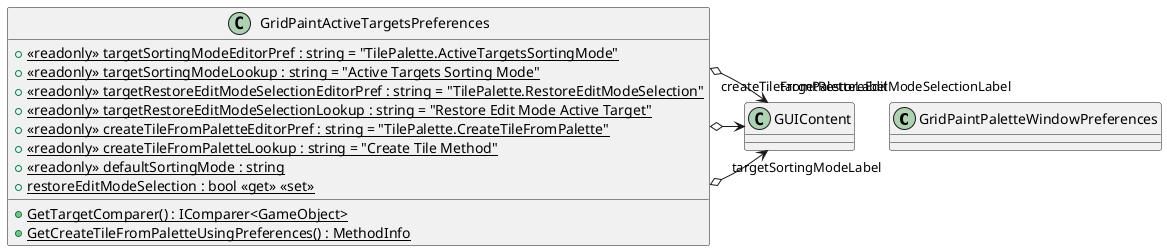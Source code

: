 @startuml
class GridPaintPaletteWindowPreferences {
}
class GridPaintActiveTargetsPreferences {
    + {static} <<readonly>> targetSortingModeEditorPref : string = "TilePalette.ActiveTargetsSortingMode"
    + {static} <<readonly>> targetSortingModeLookup : string = "Active Targets Sorting Mode"
    + {static} <<readonly>> targetRestoreEditModeSelectionEditorPref : string = "TilePalette.RestoreEditModeSelection"
    + {static} <<readonly>> targetRestoreEditModeSelectionLookup : string = "Restore Edit Mode Active Target"
    + {static} <<readonly>> createTileFromPaletteEditorPref : string = "TilePalette.CreateTileFromPalette"
    + {static} <<readonly>> createTileFromPaletteLookup : string = "Create Tile Method"
    + {static} <<readonly>> defaultSortingMode : string
    + {static} restoreEditModeSelection : bool <<get>> <<set>>
    + {static} GetTargetComparer() : IComparer<GameObject>
    + {static} GetCreateTileFromPaletteUsingPreferences() : MethodInfo
}
GridPaintActiveTargetsPreferences o-> "targetSortingModeLabel" GUIContent
GridPaintActiveTargetsPreferences o-> "targetRestoreEditModeSelectionLabel" GUIContent
GridPaintActiveTargetsPreferences o-> "createTileFromPaletteLabel" GUIContent
@enduml
